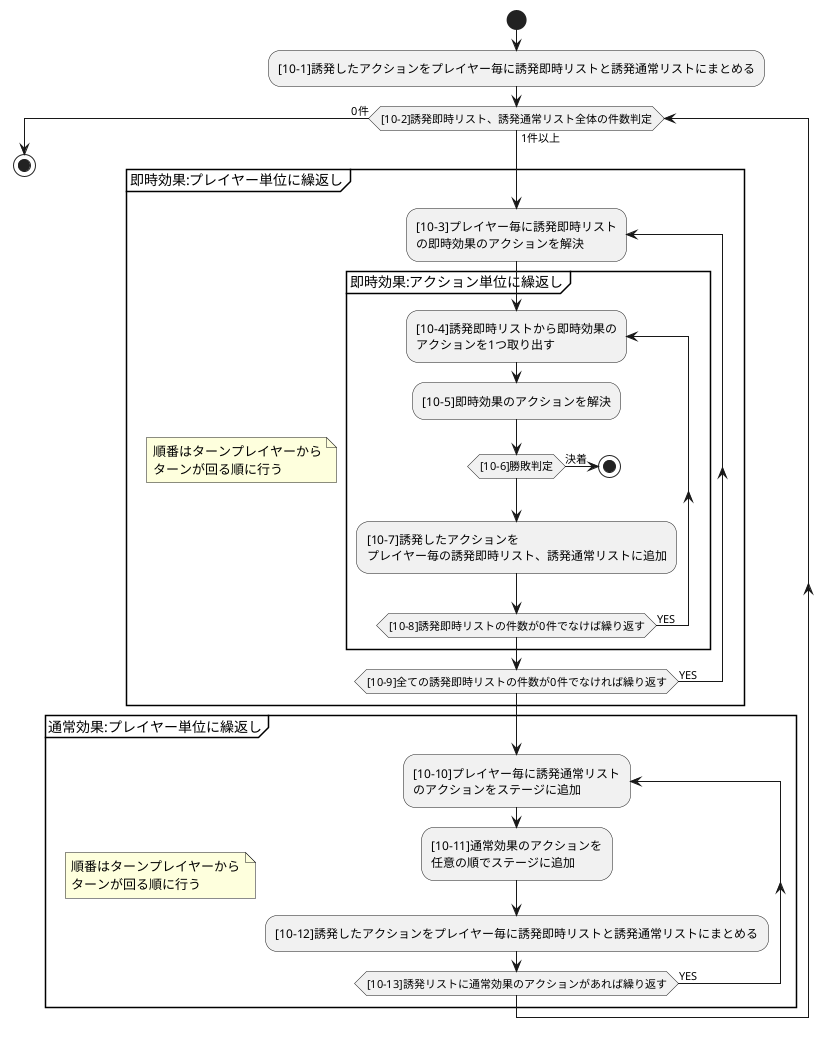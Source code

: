 @startuml
start
:[10-1]誘発したアクションをプレイヤー毎に誘発即時リストと誘発通常リストにまとめる;
while([10-2]誘発即時リスト、誘発通常リスト全体の件数判定) is (1件以上)
    group 即時効果:プレイヤー単位に繰返し
    note
        順番はターンプレイヤーから
        ターンが回る順に行う
    end note
    repeat :[10-3]プレイヤー毎に誘発即時リスト\nの即時効果のアクションを解決;
        group 即時効果:アクション単位に繰返し
        repeat :[10-4]誘発即時リストから即時効果の\nアクションを1つ取り出す;
            :[10-5]即時効果のアクションを解決;
            if([10-6]勝敗判定) then (決着)
                stop
            endif
            :[10-7]誘発したアクションを\nプレイヤー毎の誘発即時リスト、誘発通常リストに追加;
        repeat while ([10-8]誘発即時リストの件数が0件でなけば繰り返す) is (YES)
        end group
    repeat while([10-9]全ての誘発即時リストの件数が0件でなければ繰り返す) is (YES)
    end group

    group 通常効果:プレイヤー単位に繰返し
    note
        順番はターンプレイヤーから
        ターンが回る順に行う
    end note
    repeat :[10-10]プレイヤー毎に誘発通常リスト\nのアクションをステージに追加;
        :[10-11]通常効果のアクションを\n任意の順でステージに追加;
        :[10-12]誘発したアクションをプレイヤー毎に誘発即時リストと誘発通常リストにまとめる;
    repeat while ([10-13]誘発リストに通常効果のアクションがあれば繰り返す) is (YES)
    end group

endwhile (0件)
    stop
@enduml
